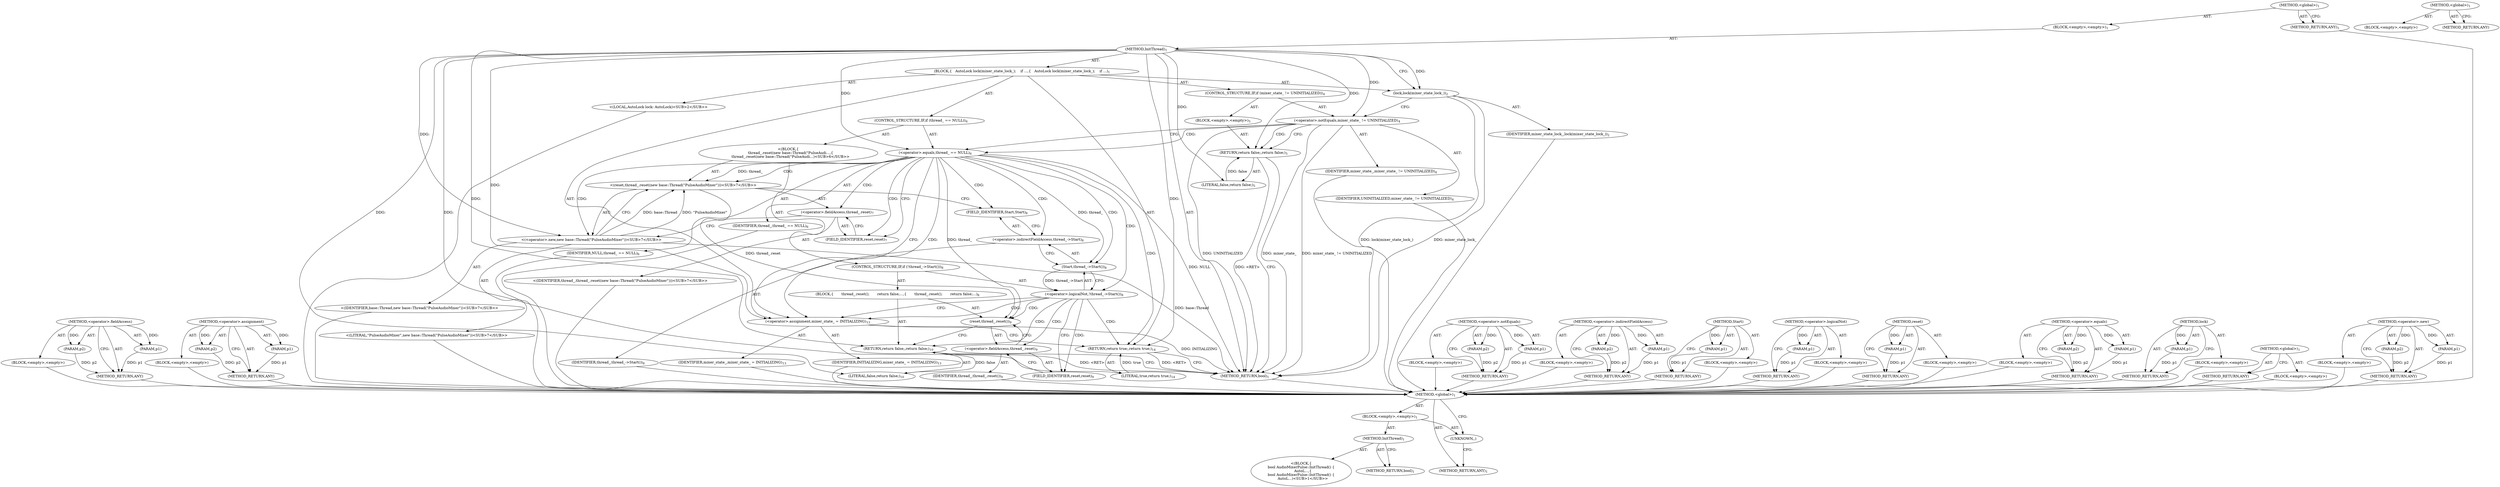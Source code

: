 digraph "&lt;global&gt;" {
vulnerable_91 [label=<(METHOD,&lt;operator&gt;.fieldAccess)>];
vulnerable_92 [label=<(PARAM,p1)>];
vulnerable_93 [label=<(PARAM,p2)>];
vulnerable_94 [label=<(BLOCK,&lt;empty&gt;,&lt;empty&gt;)>];
vulnerable_95 [label=<(METHOD_RETURN,ANY)>];
vulnerable_114 [label=<(METHOD,&lt;operator&gt;.assignment)>];
vulnerable_115 [label=<(PARAM,p1)>];
vulnerable_116 [label=<(PARAM,p2)>];
vulnerable_117 [label=<(BLOCK,&lt;empty&gt;,&lt;empty&gt;)>];
vulnerable_118 [label=<(METHOD_RETURN,ANY)>];
vulnerable_6 [label=<(METHOD,&lt;global&gt;)<SUB>1</SUB>>];
vulnerable_7 [label=<(BLOCK,&lt;empty&gt;,&lt;empty&gt;)<SUB>1</SUB>>];
vulnerable_8 [label=<(METHOD,InitThread)<SUB>1</SUB>>];
vulnerable_9 [label=<(BLOCK,{
   AutoLock lock(mixer_state_lock_);
 
   if ...,{
   AutoLock lock(mixer_state_lock_);
 
   if ...)<SUB>1</SUB>>];
vulnerable_10 [label="<(LOCAL,AutoLock lock: AutoLock)<SUB>2</SUB>>"];
vulnerable_11 [label=<(lock,lock(mixer_state_lock_))<SUB>2</SUB>>];
vulnerable_12 [label=<(IDENTIFIER,mixer_state_lock_,lock(mixer_state_lock_))<SUB>2</SUB>>];
vulnerable_13 [label=<(CONTROL_STRUCTURE,IF,if (mixer_state_ != UNINITIALIZED))<SUB>4</SUB>>];
vulnerable_14 [label=<(&lt;operator&gt;.notEquals,mixer_state_ != UNINITIALIZED)<SUB>4</SUB>>];
vulnerable_15 [label=<(IDENTIFIER,mixer_state_,mixer_state_ != UNINITIALIZED)<SUB>4</SUB>>];
vulnerable_16 [label=<(IDENTIFIER,UNINITIALIZED,mixer_state_ != UNINITIALIZED)<SUB>4</SUB>>];
vulnerable_17 [label=<(BLOCK,&lt;empty&gt;,&lt;empty&gt;)<SUB>5</SUB>>];
vulnerable_18 [label=<(RETURN,return false;,return false;)<SUB>5</SUB>>];
vulnerable_19 [label=<(LITERAL,false,return false;)<SUB>5</SUB>>];
vulnerable_20 [label=<(CONTROL_STRUCTURE,IF,if (thread_ == NULL))<SUB>6</SUB>>];
vulnerable_21 [label=<(&lt;operator&gt;.equals,thread_ == NULL)<SUB>6</SUB>>];
vulnerable_22 [label=<(IDENTIFIER,thread_,thread_ == NULL)<SUB>6</SUB>>];
vulnerable_23 [label=<(IDENTIFIER,NULL,thread_ == NULL)<SUB>6</SUB>>];
vulnerable_24 [label="<(BLOCK,{
    thread_.reset(new base::Thread(&quot;PulseAudi...,{
    thread_.reset(new base::Thread(&quot;PulseAudi...)<SUB>6</SUB>>"];
vulnerable_25 [label="<(reset,thread_.reset(new base::Thread(&quot;PulseAudioMixer&quot;)))<SUB>7</SUB>>"];
vulnerable_26 [label=<(&lt;operator&gt;.fieldAccess,thread_.reset)<SUB>7</SUB>>];
vulnerable_27 [label="<(IDENTIFIER,thread_,thread_.reset(new base::Thread(&quot;PulseAudioMixer&quot;)))<SUB>7</SUB>>"];
vulnerable_28 [label=<(FIELD_IDENTIFIER,reset,reset)<SUB>7</SUB>>];
vulnerable_29 [label="<(&lt;operator&gt;.new,new base::Thread(&quot;PulseAudioMixer&quot;))<SUB>7</SUB>>"];
vulnerable_30 [label="<(IDENTIFIER,base::Thread,new base::Thread(&quot;PulseAudioMixer&quot;))<SUB>7</SUB>>"];
vulnerable_31 [label="<(LITERAL,&quot;PulseAudioMixer&quot;,new base::Thread(&quot;PulseAudioMixer&quot;))<SUB>7</SUB>>"];
vulnerable_32 [label=<(CONTROL_STRUCTURE,IF,if (!thread_-&gt;Start()))<SUB>8</SUB>>];
vulnerable_33 [label=<(&lt;operator&gt;.logicalNot,!thread_-&gt;Start())<SUB>8</SUB>>];
vulnerable_34 [label=<(Start,thread_-&gt;Start())<SUB>8</SUB>>];
vulnerable_35 [label=<(&lt;operator&gt;.indirectFieldAccess,thread_-&gt;Start)<SUB>8</SUB>>];
vulnerable_36 [label=<(IDENTIFIER,thread_,thread_-&gt;Start())<SUB>8</SUB>>];
vulnerable_37 [label=<(FIELD_IDENTIFIER,Start,Start)<SUB>8</SUB>>];
vulnerable_38 [label=<(BLOCK,{
       thread_.reset();
       return false;
...,{
       thread_.reset();
       return false;
...)<SUB>8</SUB>>];
vulnerable_39 [label=<(reset,thread_.reset())<SUB>9</SUB>>];
vulnerable_40 [label=<(&lt;operator&gt;.fieldAccess,thread_.reset)<SUB>9</SUB>>];
vulnerable_41 [label=<(IDENTIFIER,thread_,thread_.reset())<SUB>9</SUB>>];
vulnerable_42 [label=<(FIELD_IDENTIFIER,reset,reset)<SUB>9</SUB>>];
vulnerable_43 [label=<(RETURN,return false;,return false;)<SUB>10</SUB>>];
vulnerable_44 [label=<(LITERAL,false,return false;)<SUB>10</SUB>>];
vulnerable_45 [label=<(&lt;operator&gt;.assignment,mixer_state_ = INITIALIZING)<SUB>13</SUB>>];
vulnerable_46 [label=<(IDENTIFIER,mixer_state_,mixer_state_ = INITIALIZING)<SUB>13</SUB>>];
vulnerable_47 [label=<(IDENTIFIER,INITIALIZING,mixer_state_ = INITIALIZING)<SUB>13</SUB>>];
vulnerable_48 [label=<(RETURN,return true;,return true;)<SUB>14</SUB>>];
vulnerable_49 [label=<(LITERAL,true,return true;)<SUB>14</SUB>>];
vulnerable_50 [label=<(METHOD_RETURN,bool)<SUB>1</SUB>>];
vulnerable_52 [label=<(METHOD_RETURN,ANY)<SUB>1</SUB>>];
vulnerable_77 [label=<(METHOD,&lt;operator&gt;.notEquals)>];
vulnerable_78 [label=<(PARAM,p1)>];
vulnerable_79 [label=<(PARAM,p2)>];
vulnerable_80 [label=<(BLOCK,&lt;empty&gt;,&lt;empty&gt;)>];
vulnerable_81 [label=<(METHOD_RETURN,ANY)>];
vulnerable_109 [label=<(METHOD,&lt;operator&gt;.indirectFieldAccess)>];
vulnerable_110 [label=<(PARAM,p1)>];
vulnerable_111 [label=<(PARAM,p2)>];
vulnerable_112 [label=<(BLOCK,&lt;empty&gt;,&lt;empty&gt;)>];
vulnerable_113 [label=<(METHOD_RETURN,ANY)>];
vulnerable_105 [label=<(METHOD,Start)>];
vulnerable_106 [label=<(PARAM,p1)>];
vulnerable_107 [label=<(BLOCK,&lt;empty&gt;,&lt;empty&gt;)>];
vulnerable_108 [label=<(METHOD_RETURN,ANY)>];
vulnerable_101 [label=<(METHOD,&lt;operator&gt;.logicalNot)>];
vulnerable_102 [label=<(PARAM,p1)>];
vulnerable_103 [label=<(BLOCK,&lt;empty&gt;,&lt;empty&gt;)>];
vulnerable_104 [label=<(METHOD_RETURN,ANY)>];
vulnerable_87 [label=<(METHOD,reset)>];
vulnerable_88 [label=<(PARAM,p1)>];
vulnerable_89 [label=<(BLOCK,&lt;empty&gt;,&lt;empty&gt;)>];
vulnerable_90 [label=<(METHOD_RETURN,ANY)>];
vulnerable_82 [label=<(METHOD,&lt;operator&gt;.equals)>];
vulnerable_83 [label=<(PARAM,p1)>];
vulnerable_84 [label=<(PARAM,p2)>];
vulnerable_85 [label=<(BLOCK,&lt;empty&gt;,&lt;empty&gt;)>];
vulnerable_86 [label=<(METHOD_RETURN,ANY)>];
vulnerable_73 [label=<(METHOD,lock)>];
vulnerable_74 [label=<(PARAM,p1)>];
vulnerable_75 [label=<(BLOCK,&lt;empty&gt;,&lt;empty&gt;)>];
vulnerable_76 [label=<(METHOD_RETURN,ANY)>];
vulnerable_67 [label=<(METHOD,&lt;global&gt;)<SUB>1</SUB>>];
vulnerable_68 [label=<(BLOCK,&lt;empty&gt;,&lt;empty&gt;)>];
vulnerable_69 [label=<(METHOD_RETURN,ANY)>];
vulnerable_96 [label=<(METHOD,&lt;operator&gt;.new)>];
vulnerable_97 [label=<(PARAM,p1)>];
vulnerable_98 [label=<(PARAM,p2)>];
vulnerable_99 [label=<(BLOCK,&lt;empty&gt;,&lt;empty&gt;)>];
vulnerable_100 [label=<(METHOD_RETURN,ANY)>];
fixed_6 [label=<(METHOD,&lt;global&gt;)<SUB>1</SUB>>];
fixed_7 [label=<(BLOCK,&lt;empty&gt;,&lt;empty&gt;)<SUB>1</SUB>>];
fixed_8 [label=<(METHOD,InitThread)<SUB>1</SUB>>];
fixed_9 [label="<(BLOCK,{
bool AudioMixerPulse::InitThread() {
   AutoL...,{
bool AudioMixerPulse::InitThread() {
   AutoL...)<SUB>1</SUB>>"];
fixed_10 [label=<(METHOD_RETURN,bool)<SUB>1</SUB>>];
fixed_12 [label=<(UNKNOWN,,)>];
fixed_13 [label=<(METHOD_RETURN,ANY)<SUB>1</SUB>>];
fixed_22 [label=<(METHOD,&lt;global&gt;)<SUB>1</SUB>>];
fixed_23 [label=<(BLOCK,&lt;empty&gt;,&lt;empty&gt;)>];
fixed_24 [label=<(METHOD_RETURN,ANY)>];
vulnerable_91 -> vulnerable_92  [key=0, label="AST: "];
vulnerable_91 -> vulnerable_92  [key=1, label="DDG: "];
vulnerable_91 -> vulnerable_94  [key=0, label="AST: "];
vulnerable_91 -> vulnerable_93  [key=0, label="AST: "];
vulnerable_91 -> vulnerable_93  [key=1, label="DDG: "];
vulnerable_91 -> vulnerable_95  [key=0, label="AST: "];
vulnerable_91 -> vulnerable_95  [key=1, label="CFG: "];
vulnerable_92 -> vulnerable_95  [key=0, label="DDG: p1"];
vulnerable_93 -> vulnerable_95  [key=0, label="DDG: p2"];
vulnerable_94 -> fixed_6  [key=0];
vulnerable_95 -> fixed_6  [key=0];
vulnerable_114 -> vulnerable_115  [key=0, label="AST: "];
vulnerable_114 -> vulnerable_115  [key=1, label="DDG: "];
vulnerable_114 -> vulnerable_117  [key=0, label="AST: "];
vulnerable_114 -> vulnerable_116  [key=0, label="AST: "];
vulnerable_114 -> vulnerable_116  [key=1, label="DDG: "];
vulnerable_114 -> vulnerable_118  [key=0, label="AST: "];
vulnerable_114 -> vulnerable_118  [key=1, label="CFG: "];
vulnerable_115 -> vulnerable_118  [key=0, label="DDG: p1"];
vulnerable_116 -> vulnerable_118  [key=0, label="DDG: p2"];
vulnerable_117 -> fixed_6  [key=0];
vulnerable_118 -> fixed_6  [key=0];
vulnerable_6 -> vulnerable_7  [key=0, label="AST: "];
vulnerable_6 -> vulnerable_52  [key=0, label="AST: "];
vulnerable_6 -> vulnerable_52  [key=1, label="CFG: "];
vulnerable_7 -> vulnerable_8  [key=0, label="AST: "];
vulnerable_8 -> vulnerable_9  [key=0, label="AST: "];
vulnerable_8 -> vulnerable_50  [key=0, label="AST: "];
vulnerable_8 -> vulnerable_11  [key=0, label="CFG: "];
vulnerable_8 -> vulnerable_11  [key=1, label="DDG: "];
vulnerable_8 -> vulnerable_45  [key=0, label="DDG: "];
vulnerable_8 -> vulnerable_48  [key=0, label="DDG: "];
vulnerable_8 -> vulnerable_49  [key=0, label="DDG: "];
vulnerable_8 -> vulnerable_14  [key=0, label="DDG: "];
vulnerable_8 -> vulnerable_18  [key=0, label="DDG: "];
vulnerable_8 -> vulnerable_21  [key=0, label="DDG: "];
vulnerable_8 -> vulnerable_19  [key=0, label="DDG: "];
vulnerable_8 -> vulnerable_29  [key=0, label="DDG: "];
vulnerable_8 -> vulnerable_43  [key=0, label="DDG: "];
vulnerable_8 -> vulnerable_44  [key=0, label="DDG: "];
vulnerable_9 -> vulnerable_10  [key=0, label="AST: "];
vulnerable_9 -> vulnerable_11  [key=0, label="AST: "];
vulnerable_9 -> vulnerable_13  [key=0, label="AST: "];
vulnerable_9 -> vulnerable_20  [key=0, label="AST: "];
vulnerable_9 -> vulnerable_45  [key=0, label="AST: "];
vulnerable_9 -> vulnerable_48  [key=0, label="AST: "];
vulnerable_10 -> fixed_6  [key=0];
vulnerable_11 -> vulnerable_12  [key=0, label="AST: "];
vulnerable_11 -> vulnerable_14  [key=0, label="CFG: "];
vulnerable_11 -> vulnerable_50  [key=0, label="DDG: lock(mixer_state_lock_)"];
vulnerable_11 -> vulnerable_50  [key=1, label="DDG: mixer_state_lock_"];
vulnerable_12 -> fixed_6  [key=0];
vulnerable_13 -> vulnerable_14  [key=0, label="AST: "];
vulnerable_13 -> vulnerable_17  [key=0, label="AST: "];
vulnerable_14 -> vulnerable_15  [key=0, label="AST: "];
vulnerable_14 -> vulnerable_16  [key=0, label="AST: "];
vulnerable_14 -> vulnerable_18  [key=0, label="CFG: "];
vulnerable_14 -> vulnerable_18  [key=1, label="CDG: "];
vulnerable_14 -> vulnerable_21  [key=0, label="CFG: "];
vulnerable_14 -> vulnerable_21  [key=1, label="CDG: "];
vulnerable_14 -> vulnerable_50  [key=0, label="DDG: mixer_state_"];
vulnerable_14 -> vulnerable_50  [key=1, label="DDG: mixer_state_ != UNINITIALIZED"];
vulnerable_14 -> vulnerable_50  [key=2, label="DDG: UNINITIALIZED"];
vulnerable_15 -> fixed_6  [key=0];
vulnerable_16 -> fixed_6  [key=0];
vulnerable_17 -> vulnerable_18  [key=0, label="AST: "];
vulnerable_18 -> vulnerable_19  [key=0, label="AST: "];
vulnerable_18 -> vulnerable_50  [key=0, label="CFG: "];
vulnerable_18 -> vulnerable_50  [key=1, label="DDG: &lt;RET&gt;"];
vulnerable_19 -> vulnerable_18  [key=0, label="DDG: false"];
vulnerable_20 -> vulnerable_21  [key=0, label="AST: "];
vulnerable_20 -> vulnerable_24  [key=0, label="AST: "];
vulnerable_21 -> vulnerable_22  [key=0, label="AST: "];
vulnerable_21 -> vulnerable_23  [key=0, label="AST: "];
vulnerable_21 -> vulnerable_28  [key=0, label="CFG: "];
vulnerable_21 -> vulnerable_28  [key=1, label="CDG: "];
vulnerable_21 -> vulnerable_45  [key=0, label="CFG: "];
vulnerable_21 -> vulnerable_45  [key=1, label="CDG: "];
vulnerable_21 -> vulnerable_50  [key=0, label="DDG: NULL"];
vulnerable_21 -> vulnerable_25  [key=0, label="DDG: thread_"];
vulnerable_21 -> vulnerable_25  [key=1, label="CDG: "];
vulnerable_21 -> vulnerable_34  [key=0, label="DDG: thread_"];
vulnerable_21 -> vulnerable_34  [key=1, label="CDG: "];
vulnerable_21 -> vulnerable_39  [key=0, label="DDG: thread_"];
vulnerable_21 -> vulnerable_48  [key=0, label="CDG: "];
vulnerable_21 -> vulnerable_33  [key=0, label="CDG: "];
vulnerable_21 -> vulnerable_26  [key=0, label="CDG: "];
vulnerable_21 -> vulnerable_37  [key=0, label="CDG: "];
vulnerable_21 -> vulnerable_29  [key=0, label="CDG: "];
vulnerable_21 -> vulnerable_35  [key=0, label="CDG: "];
vulnerable_22 -> fixed_6  [key=0];
vulnerable_23 -> fixed_6  [key=0];
vulnerable_24 -> vulnerable_25  [key=0, label="AST: "];
vulnerable_24 -> vulnerable_32  [key=0, label="AST: "];
vulnerable_25 -> vulnerable_26  [key=0, label="AST: "];
vulnerable_25 -> vulnerable_29  [key=0, label="AST: "];
vulnerable_25 -> vulnerable_37  [key=0, label="CFG: "];
vulnerable_25 -> vulnerable_39  [key=0, label="DDG: thread_.reset"];
vulnerable_26 -> vulnerable_27  [key=0, label="AST: "];
vulnerable_26 -> vulnerable_28  [key=0, label="AST: "];
vulnerable_26 -> vulnerable_29  [key=0, label="CFG: "];
vulnerable_27 -> fixed_6  [key=0];
vulnerable_28 -> vulnerable_26  [key=0, label="CFG: "];
vulnerable_29 -> vulnerable_30  [key=0, label="AST: "];
vulnerable_29 -> vulnerable_31  [key=0, label="AST: "];
vulnerable_29 -> vulnerable_25  [key=0, label="CFG: "];
vulnerable_29 -> vulnerable_25  [key=1, label="DDG: base::Thread"];
vulnerable_29 -> vulnerable_25  [key=2, label="DDG: &quot;PulseAudioMixer&quot;"];
vulnerable_29 -> vulnerable_50  [key=0, label="DDG: base::Thread"];
vulnerable_30 -> fixed_6  [key=0];
vulnerable_31 -> fixed_6  [key=0];
vulnerable_32 -> vulnerable_33  [key=0, label="AST: "];
vulnerable_32 -> vulnerable_38  [key=0, label="AST: "];
vulnerable_33 -> vulnerable_34  [key=0, label="AST: "];
vulnerable_33 -> vulnerable_42  [key=0, label="CFG: "];
vulnerable_33 -> vulnerable_42  [key=1, label="CDG: "];
vulnerable_33 -> vulnerable_45  [key=0, label="CFG: "];
vulnerable_33 -> vulnerable_45  [key=1, label="CDG: "];
vulnerable_33 -> vulnerable_48  [key=0, label="CDG: "];
vulnerable_33 -> vulnerable_40  [key=0, label="CDG: "];
vulnerable_33 -> vulnerable_39  [key=0, label="CDG: "];
vulnerable_33 -> vulnerable_43  [key=0, label="CDG: "];
vulnerable_34 -> vulnerable_35  [key=0, label="AST: "];
vulnerable_34 -> vulnerable_33  [key=0, label="CFG: "];
vulnerable_34 -> vulnerable_33  [key=1, label="DDG: thread_-&gt;Start"];
vulnerable_35 -> vulnerable_36  [key=0, label="AST: "];
vulnerable_35 -> vulnerable_37  [key=0, label="AST: "];
vulnerable_35 -> vulnerable_34  [key=0, label="CFG: "];
vulnerable_36 -> fixed_6  [key=0];
vulnerable_37 -> vulnerable_35  [key=0, label="CFG: "];
vulnerable_38 -> vulnerable_39  [key=0, label="AST: "];
vulnerable_38 -> vulnerable_43  [key=0, label="AST: "];
vulnerable_39 -> vulnerable_40  [key=0, label="AST: "];
vulnerable_39 -> vulnerable_43  [key=0, label="CFG: "];
vulnerable_40 -> vulnerable_41  [key=0, label="AST: "];
vulnerable_40 -> vulnerable_42  [key=0, label="AST: "];
vulnerable_40 -> vulnerable_39  [key=0, label="CFG: "];
vulnerable_41 -> fixed_6  [key=0];
vulnerable_42 -> vulnerable_40  [key=0, label="CFG: "];
vulnerable_43 -> vulnerable_44  [key=0, label="AST: "];
vulnerable_43 -> vulnerable_50  [key=0, label="CFG: "];
vulnerable_43 -> vulnerable_50  [key=1, label="DDG: &lt;RET&gt;"];
vulnerable_44 -> vulnerable_43  [key=0, label="DDG: false"];
vulnerable_45 -> vulnerable_46  [key=0, label="AST: "];
vulnerable_45 -> vulnerable_47  [key=0, label="AST: "];
vulnerable_45 -> vulnerable_48  [key=0, label="CFG: "];
vulnerable_45 -> vulnerable_50  [key=0, label="DDG: INITIALIZING"];
vulnerable_46 -> fixed_6  [key=0];
vulnerable_47 -> fixed_6  [key=0];
vulnerable_48 -> vulnerable_49  [key=0, label="AST: "];
vulnerable_48 -> vulnerable_50  [key=0, label="CFG: "];
vulnerable_48 -> vulnerable_50  [key=1, label="DDG: &lt;RET&gt;"];
vulnerable_49 -> vulnerable_48  [key=0, label="DDG: true"];
vulnerable_50 -> fixed_6  [key=0];
vulnerable_52 -> fixed_6  [key=0];
vulnerable_77 -> vulnerable_78  [key=0, label="AST: "];
vulnerable_77 -> vulnerable_78  [key=1, label="DDG: "];
vulnerable_77 -> vulnerable_80  [key=0, label="AST: "];
vulnerable_77 -> vulnerable_79  [key=0, label="AST: "];
vulnerable_77 -> vulnerable_79  [key=1, label="DDG: "];
vulnerable_77 -> vulnerable_81  [key=0, label="AST: "];
vulnerable_77 -> vulnerable_81  [key=1, label="CFG: "];
vulnerable_78 -> vulnerable_81  [key=0, label="DDG: p1"];
vulnerable_79 -> vulnerable_81  [key=0, label="DDG: p2"];
vulnerable_80 -> fixed_6  [key=0];
vulnerable_81 -> fixed_6  [key=0];
vulnerable_109 -> vulnerable_110  [key=0, label="AST: "];
vulnerable_109 -> vulnerable_110  [key=1, label="DDG: "];
vulnerable_109 -> vulnerable_112  [key=0, label="AST: "];
vulnerable_109 -> vulnerable_111  [key=0, label="AST: "];
vulnerable_109 -> vulnerable_111  [key=1, label="DDG: "];
vulnerable_109 -> vulnerable_113  [key=0, label="AST: "];
vulnerable_109 -> vulnerable_113  [key=1, label="CFG: "];
vulnerable_110 -> vulnerable_113  [key=0, label="DDG: p1"];
vulnerable_111 -> vulnerable_113  [key=0, label="DDG: p2"];
vulnerable_112 -> fixed_6  [key=0];
vulnerable_113 -> fixed_6  [key=0];
vulnerable_105 -> vulnerable_106  [key=0, label="AST: "];
vulnerable_105 -> vulnerable_106  [key=1, label="DDG: "];
vulnerable_105 -> vulnerable_107  [key=0, label="AST: "];
vulnerable_105 -> vulnerable_108  [key=0, label="AST: "];
vulnerable_105 -> vulnerable_108  [key=1, label="CFG: "];
vulnerable_106 -> vulnerable_108  [key=0, label="DDG: p1"];
vulnerable_107 -> fixed_6  [key=0];
vulnerable_108 -> fixed_6  [key=0];
vulnerable_101 -> vulnerable_102  [key=0, label="AST: "];
vulnerable_101 -> vulnerable_102  [key=1, label="DDG: "];
vulnerable_101 -> vulnerable_103  [key=0, label="AST: "];
vulnerable_101 -> vulnerable_104  [key=0, label="AST: "];
vulnerable_101 -> vulnerable_104  [key=1, label="CFG: "];
vulnerable_102 -> vulnerable_104  [key=0, label="DDG: p1"];
vulnerable_103 -> fixed_6  [key=0];
vulnerable_104 -> fixed_6  [key=0];
vulnerable_87 -> vulnerable_88  [key=0, label="AST: "];
vulnerable_87 -> vulnerable_88  [key=1, label="DDG: "];
vulnerable_87 -> vulnerable_89  [key=0, label="AST: "];
vulnerable_87 -> vulnerable_90  [key=0, label="AST: "];
vulnerable_87 -> vulnerable_90  [key=1, label="CFG: "];
vulnerable_88 -> vulnerable_90  [key=0, label="DDG: p1"];
vulnerable_89 -> fixed_6  [key=0];
vulnerable_90 -> fixed_6  [key=0];
vulnerable_82 -> vulnerable_83  [key=0, label="AST: "];
vulnerable_82 -> vulnerable_83  [key=1, label="DDG: "];
vulnerable_82 -> vulnerable_85  [key=0, label="AST: "];
vulnerable_82 -> vulnerable_84  [key=0, label="AST: "];
vulnerable_82 -> vulnerable_84  [key=1, label="DDG: "];
vulnerable_82 -> vulnerable_86  [key=0, label="AST: "];
vulnerable_82 -> vulnerable_86  [key=1, label="CFG: "];
vulnerable_83 -> vulnerable_86  [key=0, label="DDG: p1"];
vulnerable_84 -> vulnerable_86  [key=0, label="DDG: p2"];
vulnerable_85 -> fixed_6  [key=0];
vulnerable_86 -> fixed_6  [key=0];
vulnerable_73 -> vulnerable_74  [key=0, label="AST: "];
vulnerable_73 -> vulnerable_74  [key=1, label="DDG: "];
vulnerable_73 -> vulnerable_75  [key=0, label="AST: "];
vulnerable_73 -> vulnerable_76  [key=0, label="AST: "];
vulnerable_73 -> vulnerable_76  [key=1, label="CFG: "];
vulnerable_74 -> vulnerable_76  [key=0, label="DDG: p1"];
vulnerable_75 -> fixed_6  [key=0];
vulnerable_76 -> fixed_6  [key=0];
vulnerable_67 -> vulnerable_68  [key=0, label="AST: "];
vulnerable_67 -> vulnerable_69  [key=0, label="AST: "];
vulnerable_67 -> vulnerable_69  [key=1, label="CFG: "];
vulnerable_68 -> fixed_6  [key=0];
vulnerable_69 -> fixed_6  [key=0];
vulnerable_96 -> vulnerable_97  [key=0, label="AST: "];
vulnerable_96 -> vulnerable_97  [key=1, label="DDG: "];
vulnerable_96 -> vulnerable_99  [key=0, label="AST: "];
vulnerable_96 -> vulnerable_98  [key=0, label="AST: "];
vulnerable_96 -> vulnerable_98  [key=1, label="DDG: "];
vulnerable_96 -> vulnerable_100  [key=0, label="AST: "];
vulnerable_96 -> vulnerable_100  [key=1, label="CFG: "];
vulnerable_97 -> vulnerable_100  [key=0, label="DDG: p1"];
vulnerable_98 -> vulnerable_100  [key=0, label="DDG: p2"];
vulnerable_99 -> fixed_6  [key=0];
vulnerable_100 -> fixed_6  [key=0];
fixed_6 -> fixed_7  [key=0, label="AST: "];
fixed_6 -> fixed_13  [key=0, label="AST: "];
fixed_6 -> fixed_12  [key=0, label="CFG: "];
fixed_7 -> fixed_8  [key=0, label="AST: "];
fixed_7 -> fixed_12  [key=0, label="AST: "];
fixed_8 -> fixed_9  [key=0, label="AST: "];
fixed_8 -> fixed_10  [key=0, label="AST: "];
fixed_8 -> fixed_10  [key=1, label="CFG: "];
fixed_12 -> fixed_13  [key=0, label="CFG: "];
fixed_22 -> fixed_23  [key=0, label="AST: "];
fixed_22 -> fixed_24  [key=0, label="AST: "];
fixed_22 -> fixed_24  [key=1, label="CFG: "];
}
